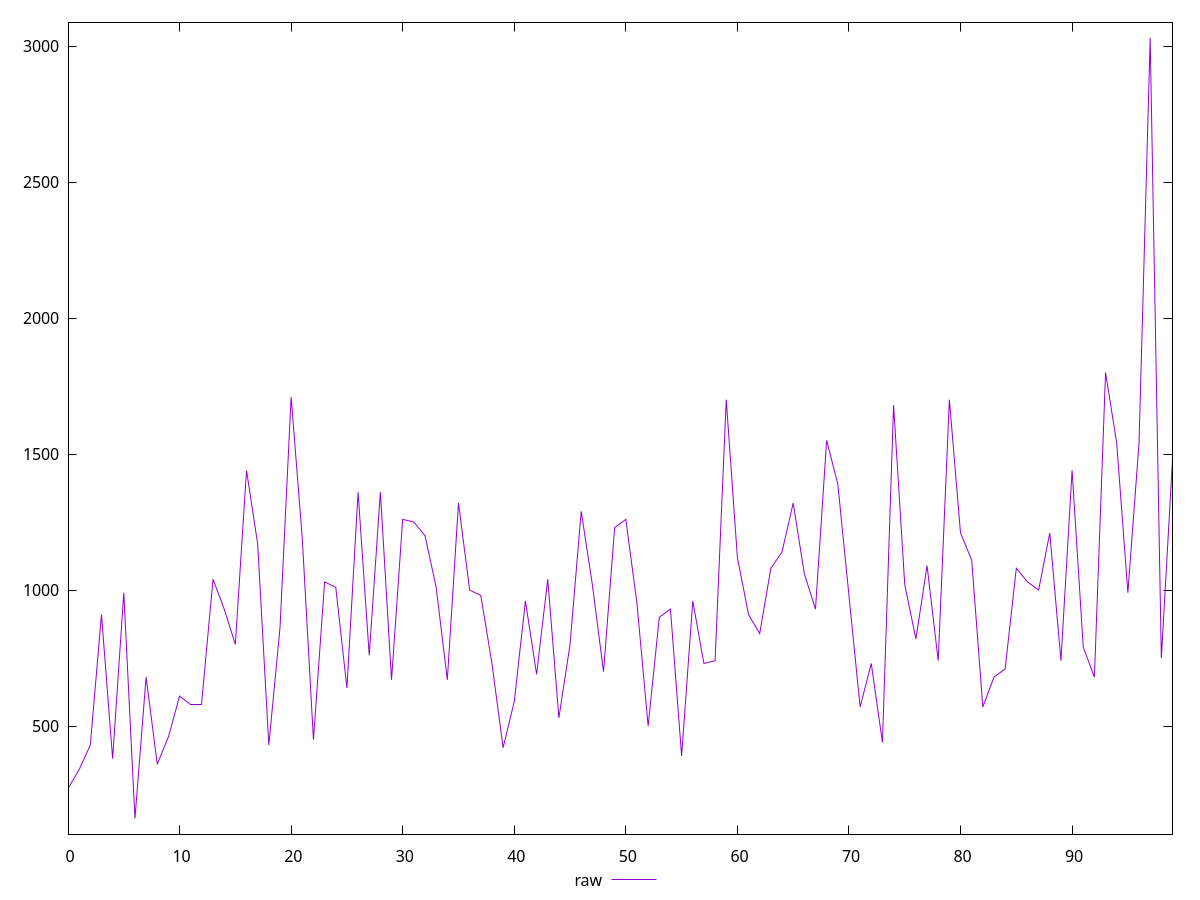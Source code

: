 reset

$raw <<EOF
0 270
1 340
2 430
3 910
4 380
5 990
6 160
7 680
8 360
9 460
10 610
11 580
12 580
13 1040
14 930
15 800
16 1440
17 1170
18 430
19 860
20 1710
21 1190
22 450
23 1030
24 1010
25 640
26 1360
27 760
28 1360
29 670
30 1260
31 1250
32 1200
33 1010
34 670
35 1320
36 1000
37 980
38 730
39 420
40 590
41 960
42 690
43 1040
44 530
45 800
46 1290
47 1020
48 700
49 1230
50 1260
51 950
52 500
53 900
54 930
55 390
56 960
57 730
58 740
59 1700
60 1120
61 910
62 840
63 1080
64 1140
65 1320
66 1060
67 930
68 1550
69 1390
70 980
71 570
72 730
73 440
74 1680
75 1020
76 820
77 1090
78 740
79 1700
80 1210
81 1110
82 570
83 680
84 710
85 1080
86 1030
87 1000
88 1210
89 740
90 1440
91 790
92 680
93 1800
94 1540
95 990
96 1540
97 3030
98 750
99 1480
EOF

set key outside below
set xrange [0:99]
set yrange [102.6:3087.4]
set trange [102.6:3087.4]
set terminal svg size 640, 500 enhanced background rgb 'white'
set output "reports/report_00027_2021-02-24T12-40-31.850Z/uses-http2/samples/music/raw/values.svg"

plot $raw title "raw" with line

reset
